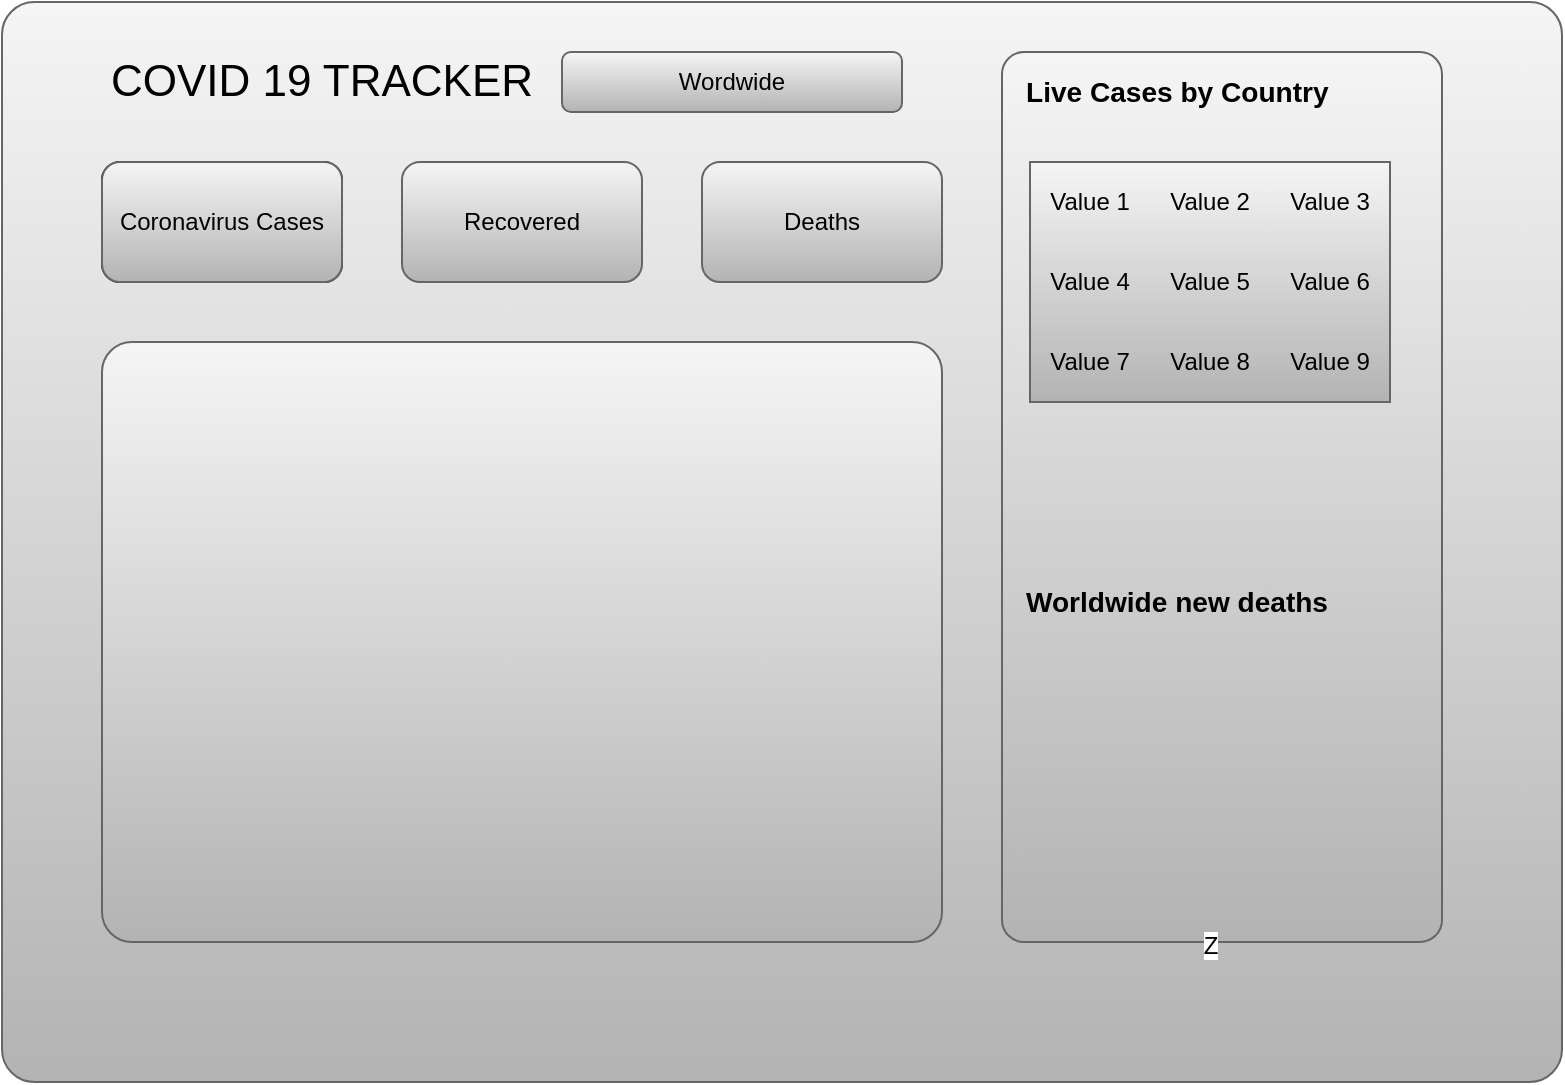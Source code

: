 <mxfile version="14.8.2" type="github">
  <diagram id="C5RBs43oDa-KdzZeNtuy" name="Page-1">
    <mxGraphModel dx="2858" dy="1089" grid="1" gridSize="10" guides="1" tooltips="1" connect="1" arrows="1" fold="1" page="1" pageScale="1" pageWidth="827" pageHeight="1169" math="0" shadow="0">
      <root>
        <mxCell id="WIyWlLk6GJQsqaUBKTNV-0" />
        <mxCell id="WIyWlLk6GJQsqaUBKTNV-1" parent="WIyWlLk6GJQsqaUBKTNV-0" />
        <mxCell id="CQhyS9DSKaNMiEtodsXK-0" value="" style="rounded=1;whiteSpace=wrap;html=1;arcSize=3;fillColor=#f5f5f5;strokeColor=#666666;gradientColor=#b3b3b3;" vertex="1" parent="WIyWlLk6GJQsqaUBKTNV-1">
          <mxGeometry x="-240" y="120" width="780" height="540" as="geometry" />
        </mxCell>
        <mxCell id="CQhyS9DSKaNMiEtodsXK-2" value="&lt;font style=&quot;font-size: 22px&quot;&gt;COVID 19 TRACKER&lt;/font&gt;" style="text;html=1;strokeColor=none;fillColor=none;align=center;verticalAlign=middle;whiteSpace=wrap;rounded=0;" vertex="1" parent="WIyWlLk6GJQsqaUBKTNV-1">
          <mxGeometry x="-190" y="140" width="220" height="40" as="geometry" />
        </mxCell>
        <mxCell id="CQhyS9DSKaNMiEtodsXK-3" value="" style="rounded=1;whiteSpace=wrap;html=1;fillColor=#f5f5f5;strokeColor=#666666;gradientColor=#b3b3b3;" vertex="1" parent="WIyWlLk6GJQsqaUBKTNV-1">
          <mxGeometry x="40" y="145" width="170" height="30" as="geometry" />
        </mxCell>
        <mxCell id="CQhyS9DSKaNMiEtodsXK-4" value="Wordwide" style="text;html=1;align=center;verticalAlign=middle;whiteSpace=wrap;rounded=0;" vertex="1" parent="WIyWlLk6GJQsqaUBKTNV-1">
          <mxGeometry x="80" y="150" width="90" height="20" as="geometry" />
        </mxCell>
        <mxCell id="CQhyS9DSKaNMiEtodsXK-6" value="Coronavirus Cases" style="rounded=1;whiteSpace=wrap;html=1;" vertex="1" parent="WIyWlLk6GJQsqaUBKTNV-1">
          <mxGeometry x="-190" y="200" width="120" height="60" as="geometry" />
        </mxCell>
        <mxCell id="CQhyS9DSKaNMiEtodsXK-7" value="Recovered" style="rounded=1;whiteSpace=wrap;html=1;gradientColor=#b3b3b3;fillColor=#f5f5f5;strokeColor=#666666;" vertex="1" parent="WIyWlLk6GJQsqaUBKTNV-1">
          <mxGeometry x="-40" y="200" width="120" height="60" as="geometry" />
        </mxCell>
        <mxCell id="CQhyS9DSKaNMiEtodsXK-8" value="Deaths" style="rounded=1;whiteSpace=wrap;html=1;gradientColor=#b3b3b3;fillColor=#f5f5f5;strokeColor=#666666;" vertex="1" parent="WIyWlLk6GJQsqaUBKTNV-1">
          <mxGeometry x="110" y="200" width="120" height="60" as="geometry" />
        </mxCell>
        <mxCell id="CQhyS9DSKaNMiEtodsXK-9" value="" style="rounded=1;whiteSpace=wrap;html=1;arcSize=5;gradientColor=#b3b3b3;fillColor=#f5f5f5;strokeColor=#666666;" vertex="1" parent="WIyWlLk6GJQsqaUBKTNV-1">
          <mxGeometry x="-190" y="290" width="420" height="300" as="geometry" />
        </mxCell>
        <mxCell id="CQhyS9DSKaNMiEtodsXK-11" value="Coronavirus Cases" style="rounded=1;whiteSpace=wrap;html=1;gradientColor=#b3b3b3;fillColor=#f5f5f5;strokeColor=#666666;" vertex="1" parent="WIyWlLk6GJQsqaUBKTNV-1">
          <mxGeometry x="-190" y="200" width="120" height="60" as="geometry" />
        </mxCell>
        <mxCell id="CQhyS9DSKaNMiEtodsXK-13" value="" style="shape=image;html=1;verticalAlign=top;verticalLabelPosition=bottom;labelBackgroundColor=#ffffff;imageAspect=0;aspect=fixed;image=https://cdn3.iconfinder.com/data/icons/logos-brands-3/24/logo_brand_brands_logos_maps_google-128.png" vertex="1" parent="WIyWlLk6GJQsqaUBKTNV-1">
          <mxGeometry x="-97" y="320" width="234" height="234" as="geometry" />
        </mxCell>
        <mxCell id="CQhyS9DSKaNMiEtodsXK-14" value="" style="rounded=1;whiteSpace=wrap;html=1;arcSize=5;gradientColor=#b3b3b3;fillColor=#f5f5f5;strokeColor=#666666;" vertex="1" parent="WIyWlLk6GJQsqaUBKTNV-1">
          <mxGeometry x="260" y="145" width="220" height="445" as="geometry" />
        </mxCell>
        <mxCell id="CQhyS9DSKaNMiEtodsXK-15" value="&lt;h3 align=&quot;left&quot;&gt;Worldwide new deaths&lt;/h3&gt;" style="text;html=1;strokeColor=none;fillColor=none;align=left;verticalAlign=middle;whiteSpace=wrap;rounded=0;" vertex="1" parent="WIyWlLk6GJQsqaUBKTNV-1">
          <mxGeometry x="270" y="410" width="170" height="20" as="geometry" />
        </mxCell>
        <mxCell id="CQhyS9DSKaNMiEtodsXK-16" value="&lt;h3&gt;Live Cases by Country&lt;/h3&gt;" style="text;html=1;strokeColor=none;fillColor=none;align=left;verticalAlign=middle;whiteSpace=wrap;rounded=0;" vertex="1" parent="WIyWlLk6GJQsqaUBKTNV-1">
          <mxGeometry x="270" y="155" width="170" height="20" as="geometry" />
        </mxCell>
        <mxCell id="CQhyS9DSKaNMiEtodsXK-17" value="Z" style="shape=image;html=1;verticalAlign=top;verticalLabelPosition=bottom;labelBackgroundColor=#ffffff;imageAspect=0;aspect=fixed;image=https://cdn3.iconfinder.com/data/icons/forall/110/chart-128.png" vertex="1" parent="WIyWlLk6GJQsqaUBKTNV-1">
          <mxGeometry x="300" y="450" width="128" height="128" as="geometry" />
        </mxCell>
        <mxCell id="CQhyS9DSKaNMiEtodsXK-31" value="" style="shape=table;html=1;whiteSpace=wrap;startSize=0;container=1;collapsible=0;childLayout=tableLayout;columnLines=0;rowLines=0;align=left;gradientColor=#b3b3b3;fillColor=#f5f5f5;strokeColor=#666666;" vertex="1" parent="WIyWlLk6GJQsqaUBKTNV-1">
          <mxGeometry x="274" y="200" width="180" height="120" as="geometry" />
        </mxCell>
        <mxCell id="CQhyS9DSKaNMiEtodsXK-32" value="" style="shape=partialRectangle;html=1;whiteSpace=wrap;collapsible=0;dropTarget=0;pointerEvents=0;fillColor=none;top=0;left=0;bottom=0;right=0;points=[[0,0.5],[1,0.5]];portConstraint=eastwest;" vertex="1" parent="CQhyS9DSKaNMiEtodsXK-31">
          <mxGeometry width="180" height="40" as="geometry" />
        </mxCell>
        <mxCell id="CQhyS9DSKaNMiEtodsXK-33" value="Value 1" style="shape=partialRectangle;html=1;whiteSpace=wrap;connectable=0;fillColor=none;top=0;left=0;bottom=0;right=0;overflow=hidden;" vertex="1" parent="CQhyS9DSKaNMiEtodsXK-32">
          <mxGeometry width="60" height="40" as="geometry" />
        </mxCell>
        <mxCell id="CQhyS9DSKaNMiEtodsXK-34" value="Value 2" style="shape=partialRectangle;html=1;whiteSpace=wrap;connectable=0;fillColor=none;top=0;left=0;bottom=0;right=0;overflow=hidden;" vertex="1" parent="CQhyS9DSKaNMiEtodsXK-32">
          <mxGeometry x="60" width="60" height="40" as="geometry" />
        </mxCell>
        <mxCell id="CQhyS9DSKaNMiEtodsXK-35" value="Value 3" style="shape=partialRectangle;html=1;whiteSpace=wrap;connectable=0;fillColor=none;top=0;left=0;bottom=0;right=0;overflow=hidden;" vertex="1" parent="CQhyS9DSKaNMiEtodsXK-32">
          <mxGeometry x="120" width="60" height="40" as="geometry" />
        </mxCell>
        <mxCell id="CQhyS9DSKaNMiEtodsXK-36" value="" style="shape=partialRectangle;html=1;whiteSpace=wrap;collapsible=0;dropTarget=0;pointerEvents=0;fillColor=none;top=0;left=0;bottom=0;right=0;points=[[0,0.5],[1,0.5]];portConstraint=eastwest;" vertex="1" parent="CQhyS9DSKaNMiEtodsXK-31">
          <mxGeometry y="40" width="180" height="40" as="geometry" />
        </mxCell>
        <mxCell id="CQhyS9DSKaNMiEtodsXK-37" value="Value 4" style="shape=partialRectangle;html=1;whiteSpace=wrap;connectable=0;fillColor=none;top=0;left=0;bottom=0;right=0;overflow=hidden;" vertex="1" parent="CQhyS9DSKaNMiEtodsXK-36">
          <mxGeometry width="60" height="40" as="geometry" />
        </mxCell>
        <mxCell id="CQhyS9DSKaNMiEtodsXK-38" value="Value 5" style="shape=partialRectangle;html=1;whiteSpace=wrap;connectable=0;fillColor=none;top=0;left=0;bottom=0;right=0;overflow=hidden;" vertex="1" parent="CQhyS9DSKaNMiEtodsXK-36">
          <mxGeometry x="60" width="60" height="40" as="geometry" />
        </mxCell>
        <mxCell id="CQhyS9DSKaNMiEtodsXK-39" value="Value 6" style="shape=partialRectangle;html=1;whiteSpace=wrap;connectable=0;fillColor=none;top=0;left=0;bottom=0;right=0;overflow=hidden;" vertex="1" parent="CQhyS9DSKaNMiEtodsXK-36">
          <mxGeometry x="120" width="60" height="40" as="geometry" />
        </mxCell>
        <mxCell id="CQhyS9DSKaNMiEtodsXK-40" value="" style="shape=partialRectangle;html=1;whiteSpace=wrap;collapsible=0;dropTarget=0;pointerEvents=0;fillColor=none;top=0;left=0;bottom=0;right=0;points=[[0,0.5],[1,0.5]];portConstraint=eastwest;" vertex="1" parent="CQhyS9DSKaNMiEtodsXK-31">
          <mxGeometry y="80" width="180" height="40" as="geometry" />
        </mxCell>
        <mxCell id="CQhyS9DSKaNMiEtodsXK-41" value="Value 7" style="shape=partialRectangle;html=1;whiteSpace=wrap;connectable=0;fillColor=none;top=0;left=0;bottom=0;right=0;overflow=hidden;" vertex="1" parent="CQhyS9DSKaNMiEtodsXK-40">
          <mxGeometry width="60" height="40" as="geometry" />
        </mxCell>
        <mxCell id="CQhyS9DSKaNMiEtodsXK-42" value="Value 8" style="shape=partialRectangle;html=1;whiteSpace=wrap;connectable=0;fillColor=none;top=0;left=0;bottom=0;right=0;overflow=hidden;" vertex="1" parent="CQhyS9DSKaNMiEtodsXK-40">
          <mxGeometry x="60" width="60" height="40" as="geometry" />
        </mxCell>
        <mxCell id="CQhyS9DSKaNMiEtodsXK-43" value="Value 9" style="shape=partialRectangle;html=1;whiteSpace=wrap;connectable=0;fillColor=none;top=0;left=0;bottom=0;right=0;overflow=hidden;" vertex="1" parent="CQhyS9DSKaNMiEtodsXK-40">
          <mxGeometry x="120" width="60" height="40" as="geometry" />
        </mxCell>
      </root>
    </mxGraphModel>
  </diagram>
</mxfile>
